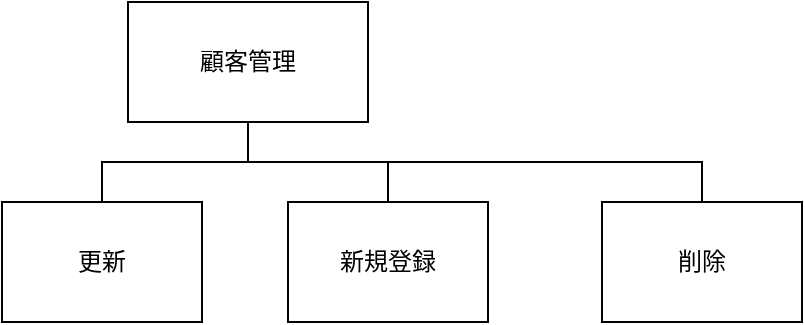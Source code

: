 <mxfile version="12.1.0" pages="1"><diagram id="XBcltRlQ6nSSIN0z1heA" name="Page-1"><mxGraphModel dx="1024" dy="566" grid="1" gridSize="10" guides="1" tooltips="1" connect="1" arrows="1" fold="1" page="1" pageScale="1" pageWidth="827" pageHeight="1169" math="0" shadow="0"><root><mxCell id="0"/><mxCell id="1" parent="0"/><UserObject label="&lt;font style=&quot;vertical-align: inherit&quot;&gt;&lt;font style=&quot;vertical-align: inherit&quot;&gt;&lt;font style=&quot;vertical-align: inherit&quot;&gt;&lt;font style=&quot;vertical-align: inherit&quot;&gt;顧客管理&lt;/font&gt;&lt;/font&gt;&lt;/font&gt;&lt;/font&gt;" treeRoot="1" id="PRFRsMOClojiUQeYyIHL-3"><mxCell style="whiteSpace=wrap;html=1;align=center;treeFolding=1;treeMoving=1;container=1;recursiveResize=0;" vertex="1" parent="1"><mxGeometry x="353" y="10" width="120" height="60" as="geometry"/></mxCell></UserObject><mxCell id="PRFRsMOClojiUQeYyIHL-4" value="&lt;font style=&quot;vertical-align: inherit&quot;&gt;&lt;font style=&quot;vertical-align: inherit&quot;&gt;新規登録&lt;/font&gt;&lt;/font&gt;" style="whiteSpace=wrap;html=1;align=center;verticalAlign=middle;container=1;recursiveResize=0;treeFolding=1;treeMoving=1;" vertex="1" parent="1"><mxGeometry x="433" y="110" width="100" height="60" as="geometry"/></mxCell><mxCell id="PRFRsMOClojiUQeYyIHL-5" value="" style="edgeStyle=elbowEdgeStyle;elbow=vertical;startArrow=none;endArrow=none;rounded=0;" edge="1" target="PRFRsMOClojiUQeYyIHL-4" parent="1"><mxGeometry relative="1" as="geometry"><mxPoint x="413" y="70" as="sourcePoint"/></mxGeometry></mxCell><mxCell id="PRFRsMOClojiUQeYyIHL-6" value="&lt;font style=&quot;vertical-align: inherit&quot;&gt;&lt;font style=&quot;vertical-align: inherit&quot;&gt;更新&lt;/font&gt;&lt;/font&gt;" style="whiteSpace=wrap;html=1;align=center;verticalAlign=middle;container=1;recursiveResize=0;treeFolding=1;treeMoving=1;" vertex="1" parent="1"><mxGeometry x="290" y="110" width="100" height="60" as="geometry"/></mxCell><mxCell id="PRFRsMOClojiUQeYyIHL-7" value="" style="edgeStyle=elbowEdgeStyle;elbow=vertical;startArrow=none;endArrow=none;rounded=0;exitX=0.5;exitY=1;exitDx=0;exitDy=0;" edge="1" target="PRFRsMOClojiUQeYyIHL-6" parent="1" source="PRFRsMOClojiUQeYyIHL-3"><mxGeometry relative="1" as="geometry"><mxPoint x="270" y="70" as="sourcePoint"/></mxGeometry></mxCell><mxCell id="PRFRsMOClojiUQeYyIHL-8" value="&lt;font style=&quot;vertical-align: inherit&quot;&gt;&lt;font style=&quot;vertical-align: inherit&quot;&gt;削除&lt;/font&gt;&lt;/font&gt;" style="whiteSpace=wrap;html=1;align=center;verticalAlign=middle;container=1;recursiveResize=0;treeFolding=1;treeMoving=1;" vertex="1" parent="1"><mxGeometry x="590" y="110" width="100" height="60" as="geometry"/></mxCell><mxCell id="PRFRsMOClojiUQeYyIHL-9" value="" style="edgeStyle=elbowEdgeStyle;elbow=vertical;startArrow=none;endArrow=none;rounded=0;" edge="1" target="PRFRsMOClojiUQeYyIHL-8" parent="1"><mxGeometry relative="1" as="geometry"><mxPoint x="480" y="90" as="sourcePoint"/><Array as="points"><mxPoint x="560" y="90"/></Array></mxGeometry></mxCell></root></mxGraphModel></diagram></mxfile>